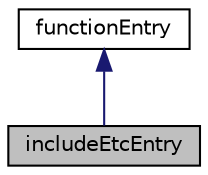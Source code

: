 digraph "includeEtcEntry"
{
  bgcolor="transparent";
  edge [fontname="Helvetica",fontsize="10",labelfontname="Helvetica",labelfontsize="10"];
  node [fontname="Helvetica",fontsize="10",shape=record];
  Node1 [label="includeEtcEntry",height=0.2,width=0.4,color="black", fillcolor="grey75", style="filled", fontcolor="black"];
  Node2 -> Node1 [dir="back",color="midnightblue",fontsize="10",style="solid",fontname="Helvetica"];
  Node2 [label="functionEntry",height=0.2,width=0.4,color="black",URL="$a00858.html",tooltip="A functionEntry causes entries to be added/manipulated on the specified dictionary given an input str..."];
}
